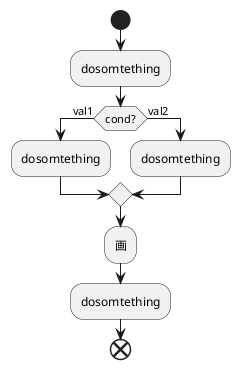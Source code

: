 @startuml  mychart
start
:dosomtething;
if (cond?) then (val1)
    :dosomtething;
else (val2)
    :dosomtething;
endif
:画;
:dosomtething;
end
@enduml



@startuml   secondchart
Bob->Alice : hello
@enduml




@startuml

User -> (Start)
User --> (Use the application) : A small label

:Main Admin: ---> (Use the application) : This is\nyet another\nlabel

@enduml

@startuml
:Main Admin: as Admin
(Use the application) as (Use)

User <|-- Admin
(Start) <|-- (Use)

@enduml


@startuml
:Main Admin: as Admin
(Use the application) as (Use)

User -> (Start)
User --> (Use)

Admin ---> (Use)

note right of Admin : This is an example.

note right of (Use)
  A note can also
  be on several lines
end note

note "This note is connected\nto several objects." as N2
(Start) .. N2
N2 .. (Use)
@enduml




@startuml
User << Human >>
:Main Database: as MySql << Application >>
(Start) << One Shot >>
(Use the application) as (Use) << Main >>
User -> (Start)
User --> (Use)
MySql --> (Use)
@enduml



@startuml
skinparam handwritten true

skinparam usecase {
	BackgroundColor DarkSeaGreen
	BorderColor DarkSlateGray

	BackgroundColor<< Main >> YellowGreen
	BorderColor<< Main >> YellowGreen
	
	ArrowColor Olive
	ActorBorderColor black
	ActorFontName Courier

	ActorBackgroundColor<< Human >> Gold
}

User << Human >>
:Main Database: as MySql << Application >>
(Start) << One Shot >>
(Use the application) as (Use) << Main >>

User -> (Start)
User --> (Use)

MySql --> (Use)

@enduml





@startuml
left to right direction
skinparam packageStyle rectangle
actor customer
actor clerk
rectangle checkout {
  customer -- (checkout)
 
  (checkout) .> (payment) : include
  (xxx) -> (payment)
  (yyy) --> (payment) 
  (help) .> (checkout) : extends
  (checkout) -- clerk

  (Start) <|-- (Use)  
  (Start) <-- (Use)  

   
}

 Alice --> Bob: synchronous call
 Alice -->> Bob: asynchronous call
 Alice --|> Bob: asynchronous call
@enduml


@startuml

package "Some Group" {
  HTTP - [First Component]
  [Another Component]
}
 
node "Other Groups" {
  FTP - [Second Component]
  [First Component] --> FTP
} 

cloud {
  [Example 1]
}


database "MySql" {
  folder "This is my folder" {
	[Folder 3]
  }
  frame "Foo" {
	[Frame 4]
  }
}


[Another Component] --> [Example 1]
[Example 1] --> [Folder 3]
[Folder 3] --> [Frame 4]

@enduml





@startuml

skinparam interface {
  backgroundColor RosyBrown
  borderColor orange
}

skinparam component {
  FontSize 13
  BackgroundColor<<Apache>> Red
  BorderColor<<Apache>> #FF6655
  FontName Courier
  BorderColor black
  BackgroundColor gold
  ArrowFontName Impact
  ArrowColor #FF6655
  ArrowFontColor #777777
}

() "Data Access" as DA

DA - [First Component] 
[First Component] ..> () HTTP : use
HTTP - [Web Server] << Apache >>

@enduml




@startuml
[AA] <<static lib>>
[BB] <<shared lib>>
[CC] <<static lib>>

node node1
node node2 <<shared node>>
database Production

skinparam component {
	backgroundColor<<static lib>> DarkKhaki
	backgroundColor<<shared lib>> Green
}

skinparam node {
	borderColor Green
	backgroundColor Yellow
	backgroundColor<<shared node>> Magenta
}
skinparam databaseBackgroundColor Aqua

@enduml


Example 1


@startuml

sprite $bProcess jar:archimate/business-process
sprite $aService jar:archimate/application-service
sprite $aComponent jar:archimate/application-component

archimate #Business "Handle claim"  as HC <<business-process>>
archimate #Business "Capture Information"  as CI <<business-process>>
archimate #Business "Notify\nAdditional Stakeholders" as NAS <<business-process>>
archimate #Business "Validate" as V <<business-process>>
archimate #Business "Investigate" as I <<business-process>>
archimate #Business "Pay" as P <<business-process>>

HC *-down- CI
HC *-down- NAS
HC *-down- V
HC *-down- I
HC *-down- P

CI -right->> NAS
NAS -right->> V
V -right->> I
I -right->> P

archimate #APPLICATION "Scanning" as scanning <<application-service>>
archimate #APPLICATION "Customer admnistration" as customerAdministration <<application-service>>
archimate #APPLICATION "Claims admnistration" as claimsAdministration <<application-service>>
archimate #APPLICATION Printing  <<application-service>>
archimate #APPLICATION Payment  <<application-service>>

scanning -up-> CI
customerAdministration  -up-> CI
claimsAdministration -up-> NAS
claimsAdministration -up-> V
claimsAdministration -up-> I
Payment -up-> P

Printing -up-> V
Printing -up-> P

archimate #APPLICATION "Document\nManagement\nSystem" as DMS <<application-component>>
archimate #APPLICATION "General\nCRM\nSystem" as CRM <<application-component>>
archimate #APPLICATION "Home & Away\nPolicy\nAdministration" as HAPA <<application-component>>
archimate #APPLICATION "Home & Away\nFinancial\nAdministration" as HFPA <<application-component>>

DMS .up.|> scanning
DMS .up.|> Printing
CRM .up.|> customerAdministration
HAPA .up.|> claimsAdministration
HFPA .up.|> Payment

legend left
Example from the "Archisurance case study" (OpenGroup).
See 
==
<$bProcess> :business process
==
<$aService> : application service
==
<$aComponent> : appplication component
endlegend

@enduml


@startuml
rectangle "Capture Information"  as CI <<$archimate/business-process>> #yellow
@enduml


@startuml
!define Junction_Or circle #black
!define Junction_And circle #whitesmoke

Junction_And JunctionAnd
Junction_Or JunctionOr

archimate #Technology "VPN Server" as vpnServerA <<technology-device>>

rectangle GO #lightgreen
rectangle STOP #red
rectangle WAIT #orange
GO -up-> JunctionOr
STOP -up-> JunctionOr
STOP -down-> JunctionAnd
WAIT -down-> JunctionAnd
@enduml


@startuml
archimate #Technology "VPN Server" as vpnServerA <<technology-device>>

rectangle GO #lightgreen
rectangle STOP #red
rectangle WAIT #orange
@enduml


@startuml

artifact artifact1
artifact artifact2
artifact artifact3
artifact artifact4
artifact artifact5
artifact artifact6
artifact artifact7
artifact artifact8
artifact artifact9
artifact artifact10
artifact1 --> artifact2
artifact1 --* artifact3
artifact1 --o artifact4
artifact1 --+ artifact5
artifact1 --# artifact6
artifact1 -->> artifact7
artifact1 --0 artifact8
artifact1 --^ artifact9
artifact1 --(0 artifact10

@enduml


@startuml

cloud cloud1
cloud cloud2
cloud cloud3
cloud cloud4
cloud cloud5
cloud1 -0- cloud2
cloud1 -0)- cloud3
cloud1 -(0- cloud4
cloud1 -(0)- cloud5

@enduml

Packages

@startuml
artifact Foo1 {
  folder Foo2
}

folder Foo3 {
  artifact Foo4
}

frame Foo5 {
  database Foo6
}

@enduml

@startuml
node Foo1 {
 cloud Foo2 
}

cloud Foo3 {
  frame Foo4
}

database Foo5  {
  storage Foo6
}

storage Foo7 {
  storage Foo8
}
@enduml

Round corner

@startuml
skinparam rectangle {
	roundCorner<<Concept>> 25
}

rectangle "Concept Model" <<Concept>> {
	rectangle "Example 1" <<Concept>> as ex1
	rectangle "Another rectangle"
}
@enduml
